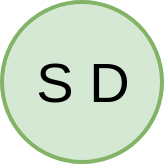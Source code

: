 <mxfile version="17.2.4" type="device"><diagram id="QX2MA0bqMF0PH6qfP-pw" name="Page-1"><mxGraphModel dx="1106" dy="877" grid="1" gridSize="10" guides="1" tooltips="1" connect="1" arrows="1" fold="1" page="1" pageScale="1" pageWidth="827" pageHeight="1169" math="0" shadow="0"><root><mxCell id="0"/><mxCell id="1" parent="0"/><mxCell id="u3Dvp2JEk17EvnRxchSd-1" value="&lt;div style=&quot;text-align: left&quot;&gt;&lt;/div&gt;" style="ellipse;whiteSpace=wrap;html=1;aspect=fixed;fillColor=#d5e8d4;strokeColor=#82b366;strokeWidth=2;" vertex="1" parent="1"><mxGeometry x="370" y="410" width="80" height="80" as="geometry"/></mxCell><mxCell id="u3Dvp2JEk17EvnRxchSd-2" value="&lt;font style=&quot;font-size: 28px&quot;&gt;S D&lt;/font&gt;" style="text;html=1;align=center;verticalAlign=middle;resizable=0;points=[];autosize=1;strokeColor=none;fillColor=none;fontSize=22;" vertex="1" parent="1"><mxGeometry x="380" y="435" width="60" height="30" as="geometry"/></mxCell></root></mxGraphModel></diagram></mxfile>